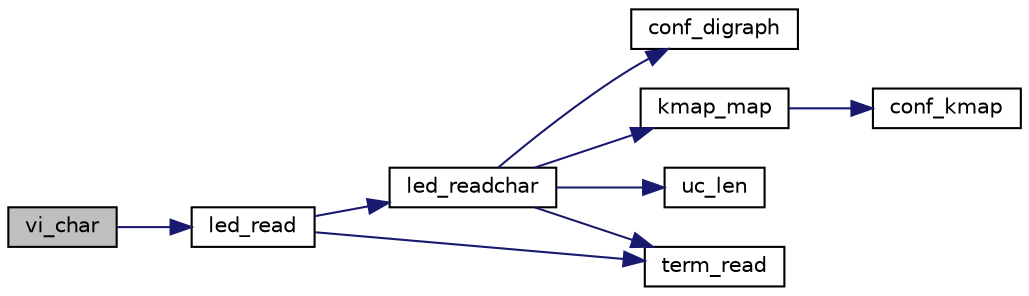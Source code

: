 digraph "vi_char"
{
 // INTERACTIVE_SVG=YES
 // LATEX_PDF_SIZE
  edge [fontname="Helvetica",fontsize="10",labelfontname="Helvetica",labelfontsize="10"];
  node [fontname="Helvetica",fontsize="10",shape=record];
  rankdir="LR";
  Node1 [label="vi_char",height=0.2,width=0.4,color="black", fillcolor="grey75", style="filled", fontcolor="black",tooltip=" "];
  Node1 -> Node2 [color="midnightblue",fontsize="10",style="solid",fontname="Helvetica"];
  Node2 [label="led_read",height=0.2,width=0.4,color="black", fillcolor="white", style="filled",URL="$led_8c.html#a1924b949e033052323dd2153d88e6001",tooltip=" "];
  Node2 -> Node3 [color="midnightblue",fontsize="10",style="solid",fontname="Helvetica"];
  Node3 [label="led_readchar",height=0.2,width=0.4,color="black", fillcolor="white", style="filled",URL="$led_8c.html#a8bbdff3c2783b27081d76136774c5dbf",tooltip=" "];
  Node3 -> Node4 [color="midnightblue",fontsize="10",style="solid",fontname="Helvetica"];
  Node4 [label="conf_digraph",height=0.2,width=0.4,color="black", fillcolor="white", style="filled",URL="$conf_8c.html#acbeed8b0b62960a541af67e17d6c7131",tooltip=" "];
  Node3 -> Node5 [color="midnightblue",fontsize="10",style="solid",fontname="Helvetica"];
  Node5 [label="kmap_map",height=0.2,width=0.4,color="black", fillcolor="white", style="filled",URL="$led_8c.html#a1b9303e418de8d39a47db9256cfd9765",tooltip=" "];
  Node5 -> Node6 [color="midnightblue",fontsize="10",style="solid",fontname="Helvetica"];
  Node6 [label="conf_kmap",height=0.2,width=0.4,color="black", fillcolor="white", style="filled",URL="$conf_8c.html#a701ceb92f75bae1a0d9d805796eb2f84",tooltip=" "];
  Node3 -> Node7 [color="midnightblue",fontsize="10",style="solid",fontname="Helvetica"];
  Node7 [label="term_read",height=0.2,width=0.4,color="black", fillcolor="white", style="filled",URL="$term_8c.html#ab37222c9b84980b0492b34d0a4e32f12",tooltip=" "];
  Node3 -> Node8 [color="midnightblue",fontsize="10",style="solid",fontname="Helvetica"];
  Node8 [label="uc_len",height=0.2,width=0.4,color="black", fillcolor="white", style="filled",URL="$regex_8c.html#a9a0d6d5f93f1eaba8b63b16903c0952d",tooltip=" "];
  Node2 -> Node7 [color="midnightblue",fontsize="10",style="solid",fontname="Helvetica"];
}
